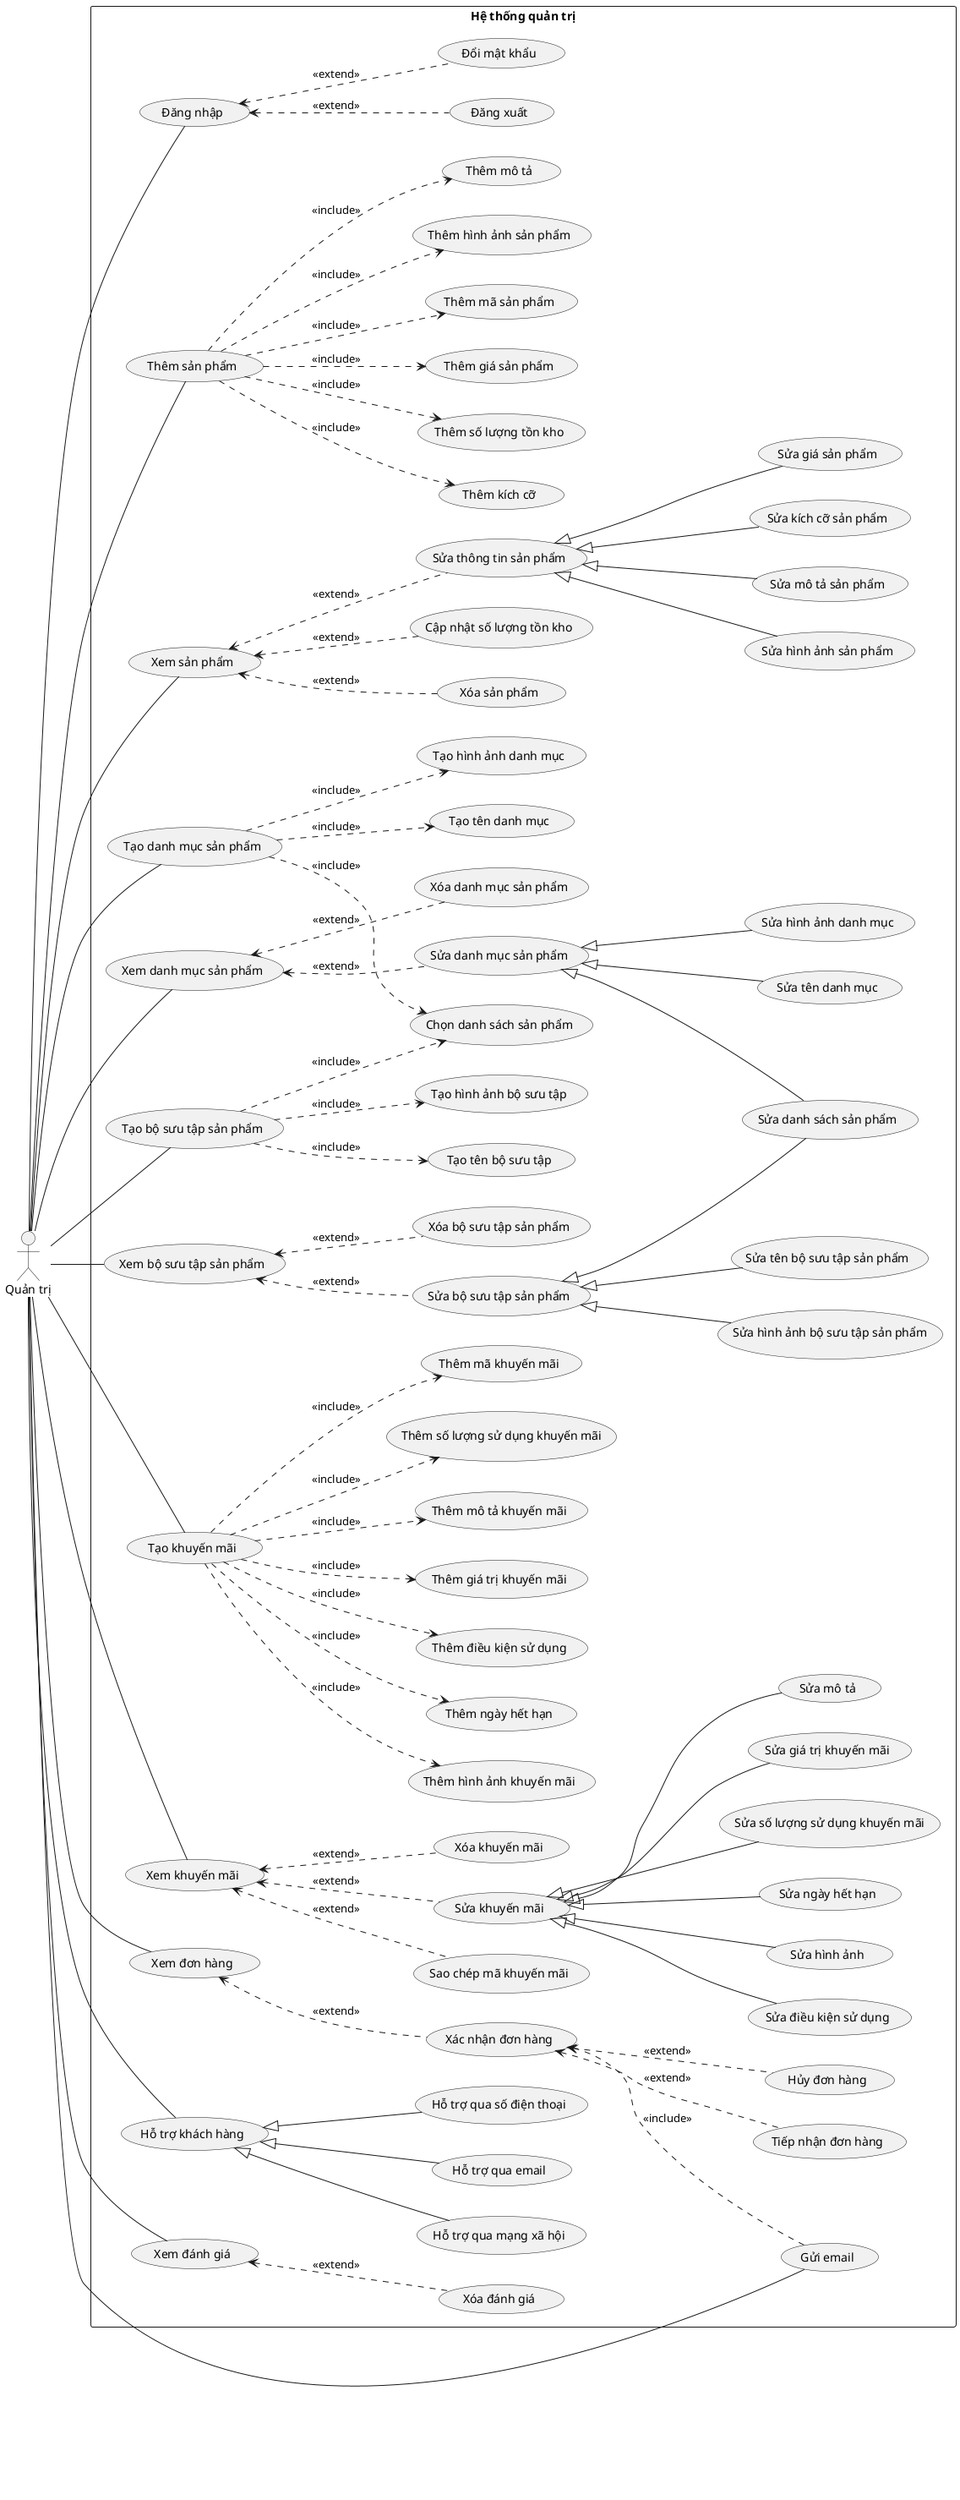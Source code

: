 @startuml Use case Quản trị
left to right direction
actor "Quản trị" as QT

rectangle "Hệ thống quản trị" {
    QT -down- (Đăng nhập)
    QT -down- (Thêm sản phẩm)
    QT -down- (Xem sản phẩm)
    QT -down- (Tạo danh mục sản phẩm)
    QT -down- (Xem danh mục sản phẩm)
    QT -down- (Tạo bộ sưu tập sản phẩm)
    QT -down- (Xem bộ sưu tập sản phẩm)
    QT -down- (Tạo khuyến mãi)
    QT -down- (Xem khuyến mãi)
    QT -down- (Xem đơn hàng)
    QT -down- (Hỗ trợ khách hàng)
    QT -down- (Gửi email)
    QT -down- (Xem đánh giá)
    
    (Đăng nhập) <.down- (Đăng xuất) : <<extend>>
    (Đăng nhập) <.down- (Đổi mật khẩu) : <<extend>>
    (Thêm sản phẩm) -down.> (Thêm hình ảnh sản phẩm) : <<include>>
    (Thêm sản phẩm) -down.> (Thêm mô tả) : <<include>>
    (Thêm sản phẩm) -down.> (Thêm kích cỡ) : <<include>>
    (Thêm sản phẩm) -down.> (Thêm số lượng tồn kho) : <<include>>
    (Thêm sản phẩm) -down.> (Thêm giá sản phẩm) : <<include>>
    (Thêm sản phẩm) -down.> (Thêm mã sản phẩm) : <<include>>
    (Xem sản phẩm) <.down- (Cập nhật số lượng tồn kho) : <<extend>>
    (Xem sản phẩm) <.down- (Sửa thông tin sản phẩm) : <<extend>>
    (Xem sản phẩm) <.down- (Xóa sản phẩm) : <<extend>>
    (Sửa thông tin sản phẩm) <|-down- (Sửa hình ảnh sản phẩm)
    (Sửa thông tin sản phẩm) <|-down- (Sửa mô tả sản phẩm)
    (Sửa thông tin sản phẩm) <|-down- (Sửa kích cỡ sản phẩm)
    (Sửa thông tin sản phẩm) <|-down- (Sửa giá sản phẩm)
    (Tạo danh mục sản phẩm) -down.> (Tạo tên danh mục) : <<include>>
    (Tạo danh mục sản phẩm) -down.> (Chọn danh sách sản phẩm) : <<include>>
    (Tạo danh mục sản phẩm) -down.> (Tạo hình ảnh danh mục) : <<include>>
    (Xem danh mục sản phẩm) <.down- (Sửa danh mục sản phẩm) : <<extend>>
    (Sửa danh mục sản phẩm) <|-down- (Sửa tên danh mục)
    (Sửa danh mục sản phẩm) <|-down- (Sửa hình ảnh danh mục)
    (Sửa danh mục sản phẩm) <|-down- (Sửa danh sách sản phẩm)
    (Xem danh mục sản phẩm) <.down- (Xóa danh mục sản phẩm) : <<extend>>
    (Tạo bộ sưu tập sản phẩm) -down.> (Tạo tên bộ sưu tập) : <<include>>
    (Tạo bộ sưu tập sản phẩm) -down.> (Chọn danh sách sản phẩm) : <<include>>
    (Tạo bộ sưu tập sản phẩm) -down.> (Tạo hình ảnh bộ sưu tập) : <<include>>
    (Xem bộ sưu tập sản phẩm) <.down- (Sửa bộ sưu tập sản phẩm) : <<extend>>
    (Xem bộ sưu tập sản phẩm) <.down- (Xóa bộ sưu tập sản phẩm) : <<extend>>
    (Sửa bộ sưu tập sản phẩm) <|-down- (Sửa tên bộ sưu tập sản phẩm)
    (Sửa bộ sưu tập sản phẩm) <|-down- (Sửa hình ảnh bộ sưu tập sản phẩm)
    (Sửa bộ sưu tập sản phẩm) <|-down- (Sửa danh sách sản phẩm)
    (Tạo khuyến mãi) -down.> (Thêm mã khuyến mãi) : <<include>>
    (Tạo khuyến mãi) -down.> (Thêm hình ảnh khuyến mãi) : <<include>>
    (Tạo khuyến mãi) -down.> (Thêm ngày hết hạn) : <<include>>
    (Tạo khuyến mãi) -down.> (Thêm điều kiện sử dụng) : <<include>>
    (Tạo khuyến mãi) -down.> (Thêm giá trị khuyến mãi) : <<include>>
    (Tạo khuyến mãi) -down.> (Thêm mô tả khuyến mãi) : <<include>>
    (Tạo khuyến mãi) -down.> (Thêm số lượng sử dụng khuyến mãi) : <<include>>
    (Xem khuyến mãi) <.down- (Sửa khuyến mãi) : <<extend>>
    (Sửa khuyến mãi) <|-down- (Sửa giá trị khuyến mãi)
    (Sửa khuyến mãi) <|-down- (Sửa mô tả)
    (Sửa khuyến mãi) <|-down- (Sửa điều kiện sử dụng)
    (Sửa khuyến mãi) <|-down- (Sửa hình ảnh)
    (Sửa khuyến mãi) <|-down- (Sửa ngày hết hạn)
    (Sửa khuyến mãi) <|-down- (Sửa số lượng sử dụng khuyến mãi)
    (Xem khuyến mãi) <.down- (Xóa khuyến mãi) : <<extend>>
    (Xem khuyến mãi) <.down- (Sao chép mã khuyến mãi) : <<extend>>
    (Xem đơn hàng) <.down- (Xác nhận đơn hàng) : <<extend>>
    (Xác nhận đơn hàng) <.down- (Gửi email) : <<include>>
    (Xác nhận đơn hàng) <.down- (Tiếp nhận đơn hàng) : <<extend>>
    (Xác nhận đơn hàng) <.down- (Hủy đơn hàng) : <<extend>>
    (Hỗ trợ khách hàng) <|-down- (Hỗ trợ qua email)
    (Hỗ trợ khách hàng) <|-down- (Hỗ trợ qua số điện thoại)
    (Hỗ trợ khách hàng) <|-down- (Hỗ trợ qua mạng xã hội)
    (Xem đánh giá) <.down- (Xóa đánh giá) : <<extend>>
}
@enduml